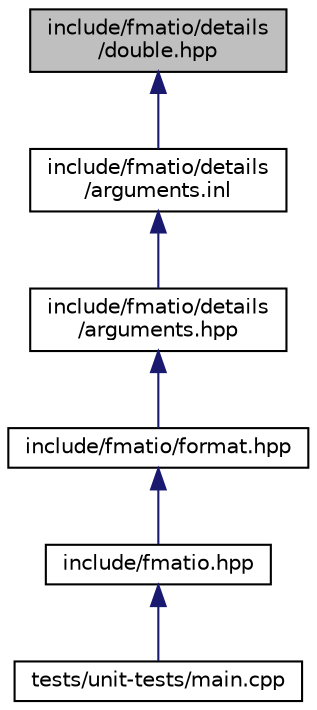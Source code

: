 digraph "include/fmatio/details/double.hpp"
{
 // LATEX_PDF_SIZE
  edge [fontname="Helvetica",fontsize="10",labelfontname="Helvetica",labelfontsize="10"];
  node [fontname="Helvetica",fontsize="10",shape=record];
  Node1 [label="include/fmatio/details\l/double.hpp",height=0.2,width=0.4,color="black", fillcolor="grey75", style="filled", fontcolor="black",tooltip=" "];
  Node1 -> Node2 [dir="back",color="midnightblue",fontsize="10",style="solid"];
  Node2 [label="include/fmatio/details\l/arguments.inl",height=0.2,width=0.4,color="black", fillcolor="white", style="filled",URL="$arguments_8inl.html",tooltip=" "];
  Node2 -> Node3 [dir="back",color="midnightblue",fontsize="10",style="solid"];
  Node3 [label="include/fmatio/details\l/arguments.hpp",height=0.2,width=0.4,color="black", fillcolor="white", style="filled",URL="$arguments_8hpp.html",tooltip=" "];
  Node3 -> Node4 [dir="back",color="midnightblue",fontsize="10",style="solid"];
  Node4 [label="include/fmatio/format.hpp",height=0.2,width=0.4,color="black", fillcolor="white", style="filled",URL="$format_8hpp.html",tooltip=" "];
  Node4 -> Node5 [dir="back",color="midnightblue",fontsize="10",style="solid"];
  Node5 [label="include/fmatio.hpp",height=0.2,width=0.4,color="black", fillcolor="white", style="filled",URL="$fmatio_8hpp.html",tooltip=" "];
  Node5 -> Node6 [dir="back",color="midnightblue",fontsize="10",style="solid"];
  Node6 [label="tests/unit-tests/main.cpp",height=0.2,width=0.4,color="black", fillcolor="white", style="filled",URL="$main_8cpp_source.html",tooltip=" "];
}
